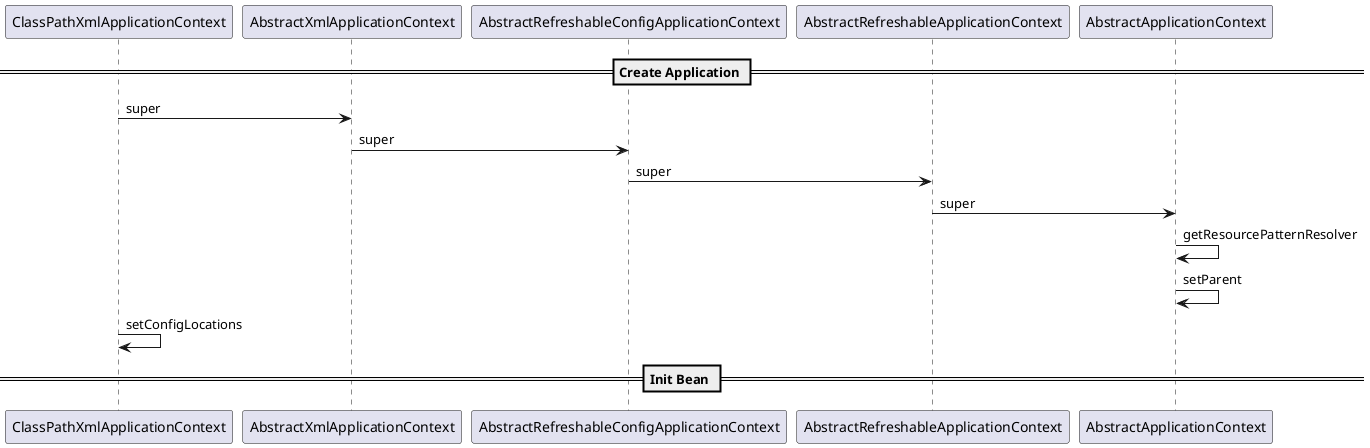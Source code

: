 @startuml


== Create Application ==
ClassPathXmlApplicationContext -> AbstractXmlApplicationContext: super
AbstractXmlApplicationContext -> AbstractRefreshableConfigApplicationContext: super
AbstractRefreshableConfigApplicationContext -> AbstractRefreshableApplicationContext: super
AbstractRefreshableApplicationContext -> AbstractApplicationContext: super
AbstractApplicationContext -> AbstractApplicationContext: getResourcePatternResolver
AbstractApplicationContext -> AbstractApplicationContext: setParent
ClassPathXmlApplicationContext -> ClassPathXmlApplicationContext: setConfigLocations

== Init Bean ==



@enduml